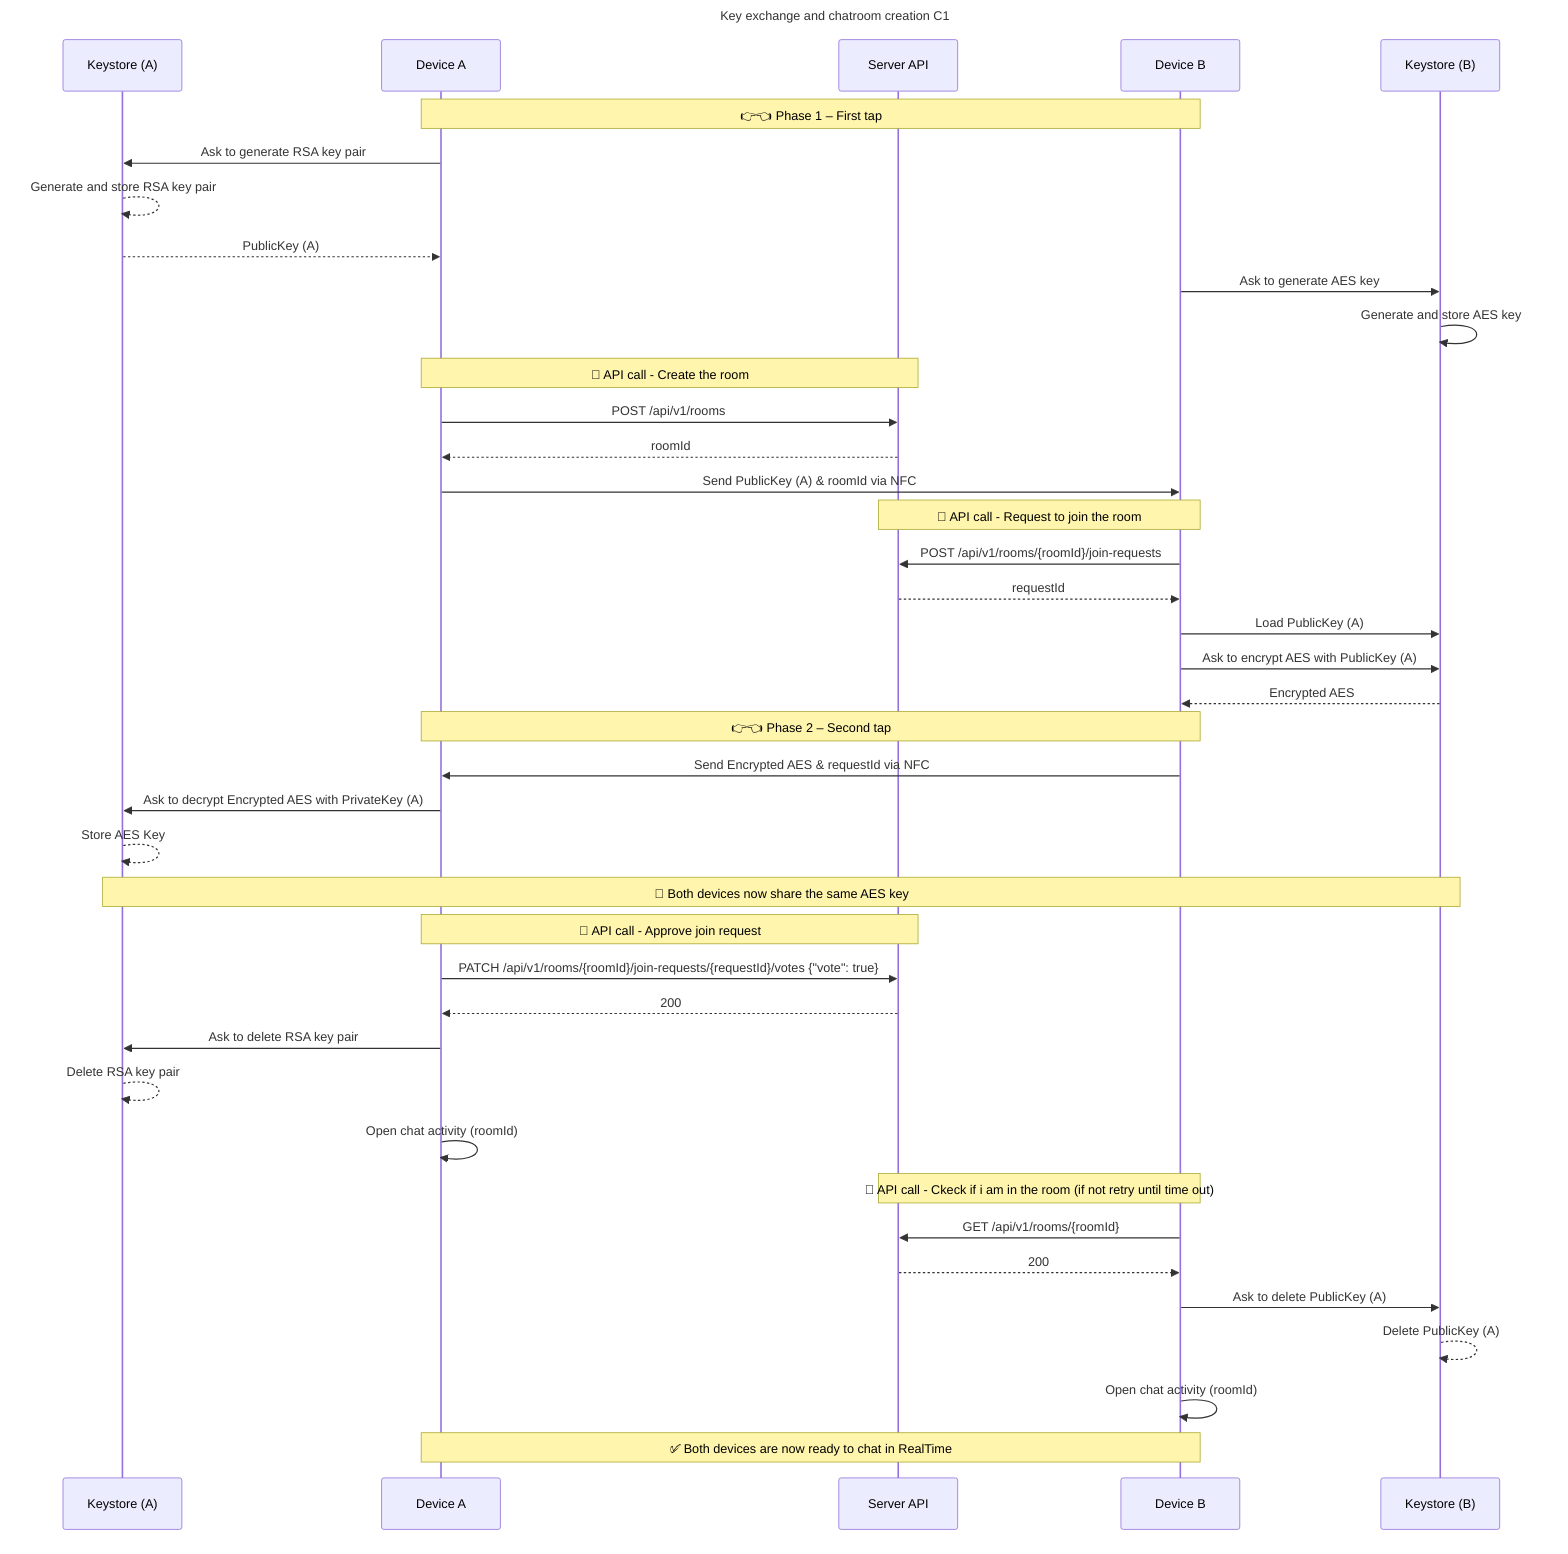 sequenceDiagram
Title: Key exchange and chatroom creation C1
    participant KeystoreA as Keystore (A)
    participant A as Device A
    participant Server as Server API
    participant B as Device B
    participant KeystoreB as Keystore (B)

    Note over A, B: 👉👈 Phase 1 – First tap

    A->>KeystoreA: Ask to generate RSA key pair
    KeystoreA-->>KeystoreA: Generate and store RSA key pair
    KeystoreA-->>A: PublicKey (A)

    B->>KeystoreB: Ask to generate AES key
    KeystoreB->>KeystoreB: Generate and store AES key

    Note over A, Server: 📡 API call - Create the room
    A->>Server: POST /api/v1/rooms
    Server-->>A: roomId

    A->>B: Send PublicKey (A) & roomId via NFC

    Note over B, Server: 📡 API call - Request to join the room

    B->>Server: POST /api/v1/rooms/{roomId}/join-requests
    Server-->>B: requestId


    B->>KeystoreB: Load PublicKey (A)
    B->>KeystoreB: Ask to encrypt AES with PublicKey (A)
    KeystoreB-->>B: Encrypted AES



    Note over A, B: 👉👈 Phase 2 – Second tap

    B->>A: Send Encrypted AES & requestId via NFC

    A->>KeystoreA: Ask to decrypt Encrypted AES with PrivateKey (A)
    KeystoreA-->>KeystoreA: Store AES Key

    Note over KeystoreA, KeystoreB: 🔐 Both devices now share the same AES key

    Note over A, Server: 📡 API call - Approve join request
    A->>Server: PATCH /api/v1/rooms/{roomId}/join-requests/{requestId}/votes    {"vote": true}
    Server-->>A: 200

    A->>KeystoreA: Ask to delete RSA key pair
    KeystoreA-->>KeystoreA: Delete RSA key pair

    A->>A: Open chat activity (roomId)

    Note over B, Server: 📡 API call - Ckeck if i am in the room (if not retry until time out)

    B->>Server: GET /api/v1/rooms/{roomId}
    Server-->>B: 200

    B->>KeystoreB: Ask to delete PublicKey (A)
    KeystoreB-->>KeystoreB: Delete PublicKey (A)

    B->>B: Open chat activity (roomId)



    Note over A, B: ✅ Both devices are now ready to chat in RealTime